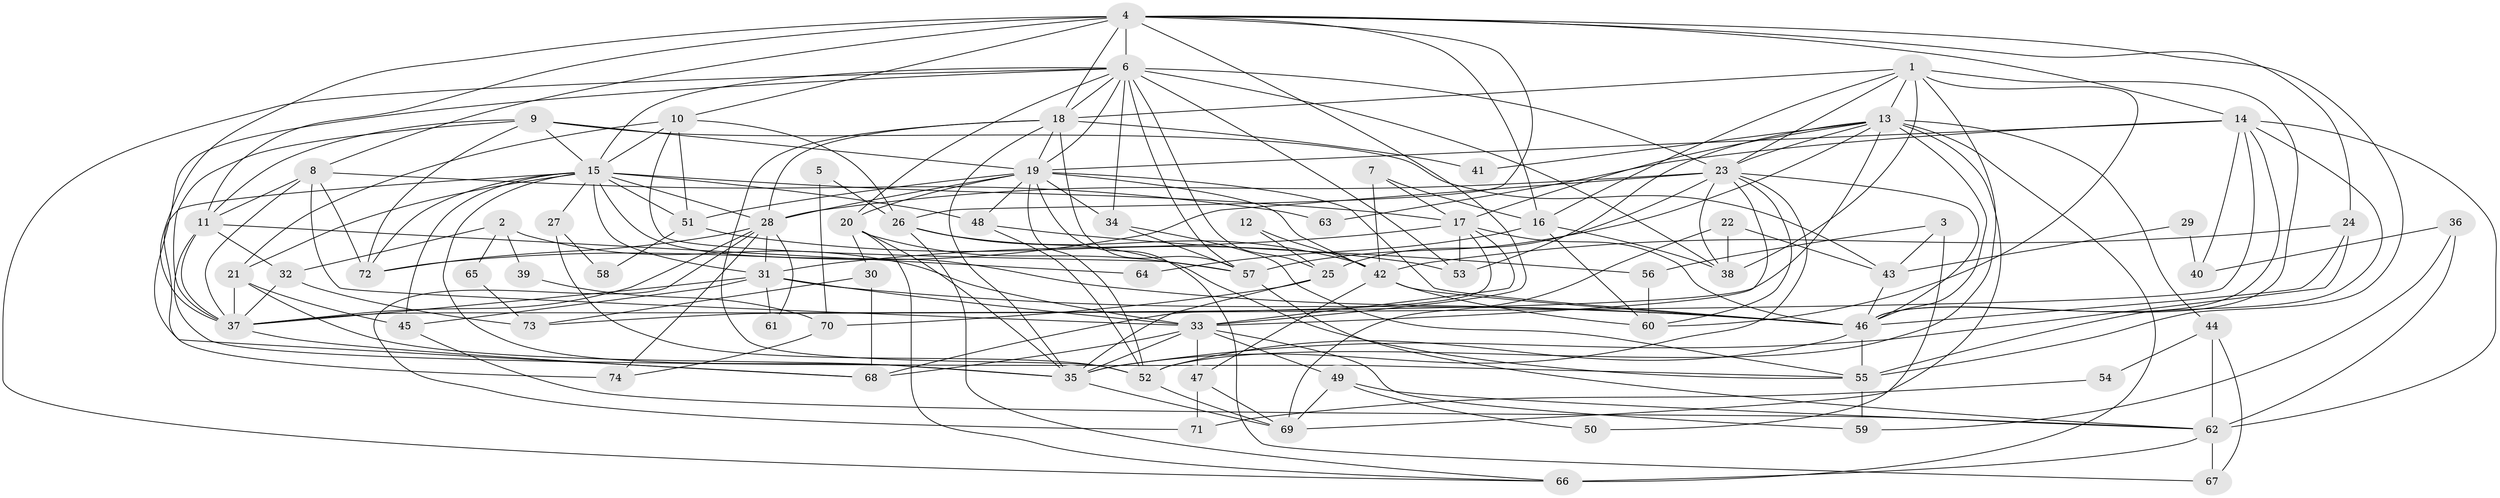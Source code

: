 // original degree distribution, {5: 0.16891891891891891, 4: 0.3108108108108108, 3: 0.20270270270270271, 2: 0.16891891891891891, 6: 0.0945945945945946, 7: 0.033783783783783786, 8: 0.02027027027027027}
// Generated by graph-tools (version 1.1) at 2025/35/03/09/25 02:35:58]
// undirected, 74 vertices, 204 edges
graph export_dot {
graph [start="1"]
  node [color=gray90,style=filled];
  1;
  2;
  3;
  4;
  5;
  6;
  7;
  8;
  9;
  10;
  11;
  12;
  13;
  14;
  15;
  16;
  17;
  18;
  19;
  20;
  21;
  22;
  23;
  24;
  25;
  26;
  27;
  28;
  29;
  30;
  31;
  32;
  33;
  34;
  35;
  36;
  37;
  38;
  39;
  40;
  41;
  42;
  43;
  44;
  45;
  46;
  47;
  48;
  49;
  50;
  51;
  52;
  53;
  54;
  55;
  56;
  57;
  58;
  59;
  60;
  61;
  62;
  63;
  64;
  65;
  66;
  67;
  68;
  69;
  70;
  71;
  72;
  73;
  74;
  1 -- 13 [weight=1.0];
  1 -- 16 [weight=1.0];
  1 -- 18 [weight=1.0];
  1 -- 23 [weight=1.0];
  1 -- 38 [weight=1.0];
  1 -- 46 [weight=1.0];
  1 -- 52 [weight=1.0];
  1 -- 60 [weight=1.0];
  2 -- 32 [weight=1.0];
  2 -- 33 [weight=1.0];
  2 -- 39 [weight=1.0];
  2 -- 65 [weight=1.0];
  3 -- 43 [weight=1.0];
  3 -- 50 [weight=1.0];
  3 -- 56 [weight=1.0];
  4 -- 6 [weight=1.0];
  4 -- 8 [weight=3.0];
  4 -- 10 [weight=1.0];
  4 -- 11 [weight=1.0];
  4 -- 14 [weight=1.0];
  4 -- 16 [weight=1.0];
  4 -- 18 [weight=1.0];
  4 -- 24 [weight=1.0];
  4 -- 26 [weight=1.0];
  4 -- 33 [weight=1.0];
  4 -- 37 [weight=1.0];
  4 -- 55 [weight=2.0];
  5 -- 26 [weight=1.0];
  5 -- 70 [weight=1.0];
  6 -- 15 [weight=1.0];
  6 -- 18 [weight=1.0];
  6 -- 19 [weight=1.0];
  6 -- 20 [weight=1.0];
  6 -- 23 [weight=1.0];
  6 -- 25 [weight=1.0];
  6 -- 34 [weight=1.0];
  6 -- 38 [weight=1.0];
  6 -- 53 [weight=1.0];
  6 -- 57 [weight=2.0];
  6 -- 66 [weight=1.0];
  6 -- 68 [weight=1.0];
  7 -- 16 [weight=1.0];
  7 -- 17 [weight=1.0];
  7 -- 42 [weight=1.0];
  8 -- 11 [weight=2.0];
  8 -- 33 [weight=2.0];
  8 -- 37 [weight=1.0];
  8 -- 63 [weight=2.0];
  8 -- 72 [weight=1.0];
  9 -- 11 [weight=1.0];
  9 -- 15 [weight=1.0];
  9 -- 19 [weight=1.0];
  9 -- 37 [weight=1.0];
  9 -- 43 [weight=1.0];
  9 -- 72 [weight=1.0];
  10 -- 15 [weight=1.0];
  10 -- 21 [weight=1.0];
  10 -- 26 [weight=1.0];
  10 -- 51 [weight=1.0];
  10 -- 57 [weight=1.0];
  11 -- 32 [weight=1.0];
  11 -- 37 [weight=1.0];
  11 -- 55 [weight=1.0];
  11 -- 64 [weight=1.0];
  12 -- 25 [weight=1.0];
  12 -- 42 [weight=1.0];
  13 -- 17 [weight=1.0];
  13 -- 23 [weight=1.0];
  13 -- 37 [weight=1.0];
  13 -- 41 [weight=1.0];
  13 -- 44 [weight=1.0];
  13 -- 46 [weight=1.0];
  13 -- 53 [weight=1.0];
  13 -- 57 [weight=1.0];
  13 -- 66 [weight=2.0];
  13 -- 69 [weight=1.0];
  14 -- 19 [weight=1.0];
  14 -- 40 [weight=1.0];
  14 -- 46 [weight=1.0];
  14 -- 55 [weight=1.0];
  14 -- 62 [weight=1.0];
  14 -- 63 [weight=1.0];
  14 -- 73 [weight=1.0];
  15 -- 17 [weight=2.0];
  15 -- 21 [weight=1.0];
  15 -- 27 [weight=1.0];
  15 -- 28 [weight=1.0];
  15 -- 31 [weight=1.0];
  15 -- 35 [weight=2.0];
  15 -- 45 [weight=1.0];
  15 -- 46 [weight=1.0];
  15 -- 48 [weight=1.0];
  15 -- 51 [weight=1.0];
  15 -- 72 [weight=1.0];
  15 -- 74 [weight=1.0];
  16 -- 38 [weight=1.0];
  16 -- 60 [weight=1.0];
  16 -- 64 [weight=1.0];
  17 -- 31 [weight=1.0];
  17 -- 33 [weight=2.0];
  17 -- 46 [weight=2.0];
  17 -- 53 [weight=1.0];
  17 -- 68 [weight=1.0];
  18 -- 19 [weight=1.0];
  18 -- 28 [weight=1.0];
  18 -- 35 [weight=1.0];
  18 -- 41 [weight=1.0];
  18 -- 52 [weight=1.0];
  18 -- 57 [weight=1.0];
  19 -- 20 [weight=1.0];
  19 -- 28 [weight=1.0];
  19 -- 34 [weight=1.0];
  19 -- 42 [weight=1.0];
  19 -- 46 [weight=1.0];
  19 -- 48 [weight=1.0];
  19 -- 51 [weight=1.0];
  19 -- 52 [weight=1.0];
  19 -- 67 [weight=1.0];
  20 -- 30 [weight=1.0];
  20 -- 35 [weight=1.0];
  20 -- 57 [weight=1.0];
  20 -- 66 [weight=1.0];
  21 -- 35 [weight=2.0];
  21 -- 37 [weight=2.0];
  21 -- 45 [weight=1.0];
  22 -- 38 [weight=1.0];
  22 -- 43 [weight=1.0];
  22 -- 69 [weight=1.0];
  23 -- 25 [weight=1.0];
  23 -- 28 [weight=1.0];
  23 -- 33 [weight=1.0];
  23 -- 35 [weight=1.0];
  23 -- 38 [weight=1.0];
  23 -- 46 [weight=1.0];
  23 -- 60 [weight=1.0];
  23 -- 72 [weight=1.0];
  24 -- 35 [weight=1.0];
  24 -- 42 [weight=1.0];
  24 -- 46 [weight=1.0];
  25 -- 35 [weight=2.0];
  25 -- 70 [weight=1.0];
  26 -- 42 [weight=1.0];
  26 -- 55 [weight=1.0];
  26 -- 66 [weight=1.0];
  27 -- 52 [weight=1.0];
  27 -- 58 [weight=1.0];
  28 -- 31 [weight=1.0];
  28 -- 37 [weight=1.0];
  28 -- 61 [weight=1.0];
  28 -- 71 [weight=1.0];
  28 -- 72 [weight=1.0];
  28 -- 74 [weight=1.0];
  29 -- 40 [weight=1.0];
  29 -- 43 [weight=1.0];
  30 -- 68 [weight=1.0];
  30 -- 73 [weight=1.0];
  31 -- 33 [weight=1.0];
  31 -- 37 [weight=1.0];
  31 -- 45 [weight=1.0];
  31 -- 46 [weight=1.0];
  31 -- 61 [weight=1.0];
  32 -- 37 [weight=1.0];
  32 -- 73 [weight=1.0];
  33 -- 35 [weight=1.0];
  33 -- 47 [weight=1.0];
  33 -- 49 [weight=1.0];
  33 -- 59 [weight=1.0];
  33 -- 68 [weight=1.0];
  34 -- 55 [weight=1.0];
  34 -- 57 [weight=1.0];
  35 -- 69 [weight=1.0];
  36 -- 40 [weight=1.0];
  36 -- 59 [weight=1.0];
  36 -- 62 [weight=1.0];
  37 -- 68 [weight=1.0];
  39 -- 70 [weight=1.0];
  42 -- 46 [weight=1.0];
  42 -- 47 [weight=1.0];
  42 -- 60 [weight=1.0];
  43 -- 46 [weight=1.0];
  44 -- 54 [weight=1.0];
  44 -- 62 [weight=1.0];
  44 -- 67 [weight=1.0];
  45 -- 62 [weight=1.0];
  46 -- 52 [weight=1.0];
  46 -- 55 [weight=1.0];
  47 -- 69 [weight=1.0];
  47 -- 71 [weight=1.0];
  48 -- 52 [weight=1.0];
  48 -- 56 [weight=1.0];
  49 -- 50 [weight=1.0];
  49 -- 62 [weight=1.0];
  49 -- 69 [weight=1.0];
  51 -- 53 [weight=1.0];
  51 -- 58 [weight=1.0];
  52 -- 69 [weight=1.0];
  54 -- 71 [weight=1.0];
  55 -- 59 [weight=1.0];
  56 -- 60 [weight=1.0];
  57 -- 62 [weight=1.0];
  62 -- 66 [weight=1.0];
  62 -- 67 [weight=1.0];
  65 -- 73 [weight=1.0];
  70 -- 74 [weight=1.0];
}
